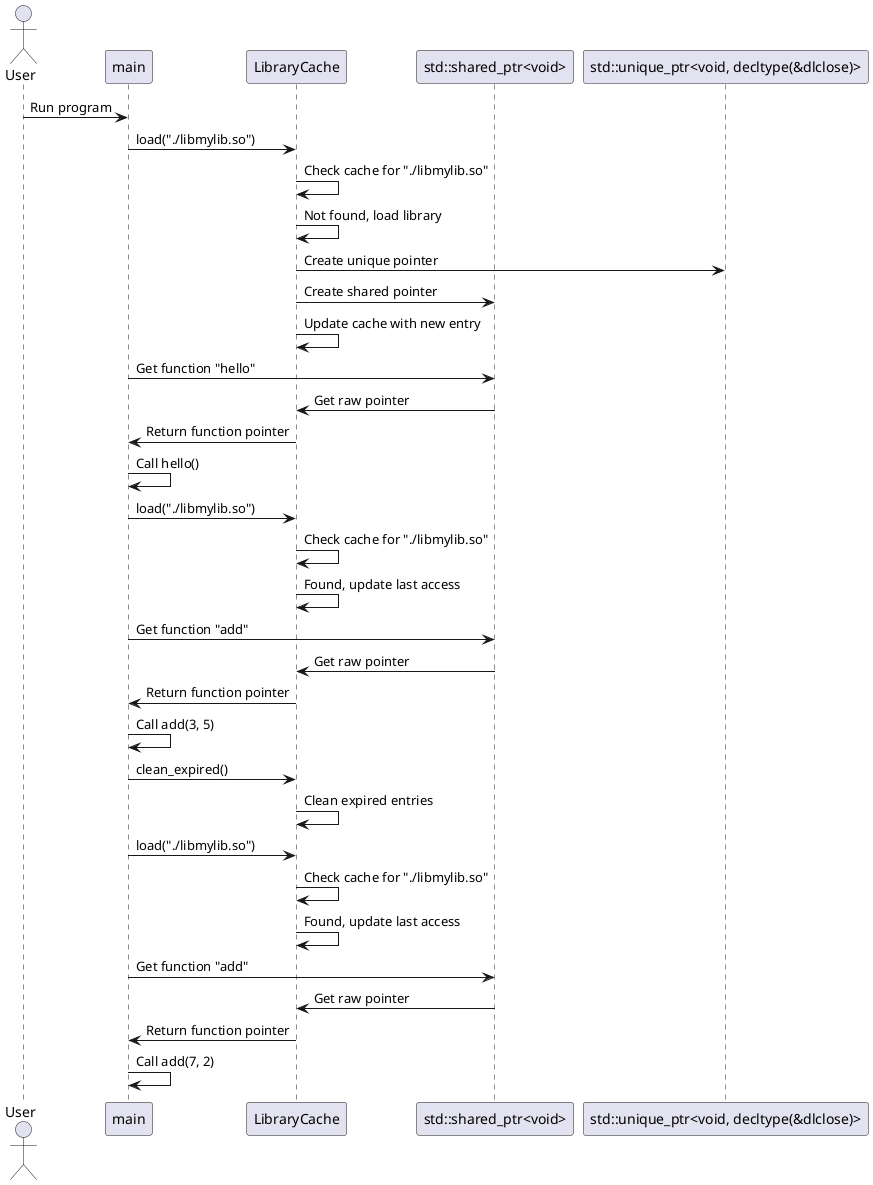 @startuml
actor User
participant main
participant LibraryCache as Cache
participant "std::shared_ptr<void>" as SharedPtr
participant "std::unique_ptr<void, decltype(&dlclose)>" as UniquePtr

User -> main: Run program
main -> Cache: load("./libmylib.so")
Cache -> Cache: Check cache for "./libmylib.so"
Cache -> Cache: Not found, load library
Cache -> UniquePtr: Create unique pointer
Cache -> SharedPtr: Create shared pointer
Cache -> Cache: Update cache with new entry
main -> SharedPtr: Get function "hello"
SharedPtr -> Cache: Get raw pointer
Cache -> main: Return function pointer
main -> main: Call hello()
main -> Cache: load("./libmylib.so")
Cache -> Cache: Check cache for "./libmylib.so"
Cache -> Cache: Found, update last access
main -> SharedPtr: Get function "add"
SharedPtr -> Cache: Get raw pointer
Cache -> main: Return function pointer
main -> main: Call add(3, 5)
main -> Cache: clean_expired()
Cache -> Cache: Clean expired entries
main -> Cache: load("./libmylib.so")
Cache -> Cache: Check cache for "./libmylib.so"
Cache -> Cache: Found, update last access
main -> SharedPtr: Get function "add"
SharedPtr -> Cache: Get raw pointer
Cache -> main: Return function pointer
main -> main: Call add(7, 2)
@enduml